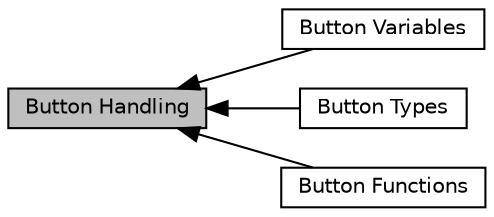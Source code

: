 digraph "Button Handling"
{
  edge [fontname="Helvetica",fontsize="10",labelfontname="Helvetica",labelfontsize="10"];
  node [fontname="Helvetica",fontsize="10",shape=record];
  rankdir=LR;
  Node1 [label="Button Variables",height=0.2,width=0.4,color="black", fillcolor="white", style="filled",URL="$group___s_d___button___variables.html"];
  Node3 [label="Button Types",height=0.2,width=0.4,color="black", fillcolor="white", style="filled",URL="$group___s_d___button___types.html"];
  Node2 [label="Button Functions",height=0.2,width=0.4,color="black", fillcolor="white", style="filled",URL="$group___s_d___button___functions.html"];
  Node0 [label="Button Handling",height=0.2,width=0.4,color="black", fillcolor="grey75", style="filled", fontcolor="black"];
  Node0->Node1 [shape=plaintext, dir="back", style="solid"];
  Node0->Node2 [shape=plaintext, dir="back", style="solid"];
  Node0->Node3 [shape=plaintext, dir="back", style="solid"];
}
